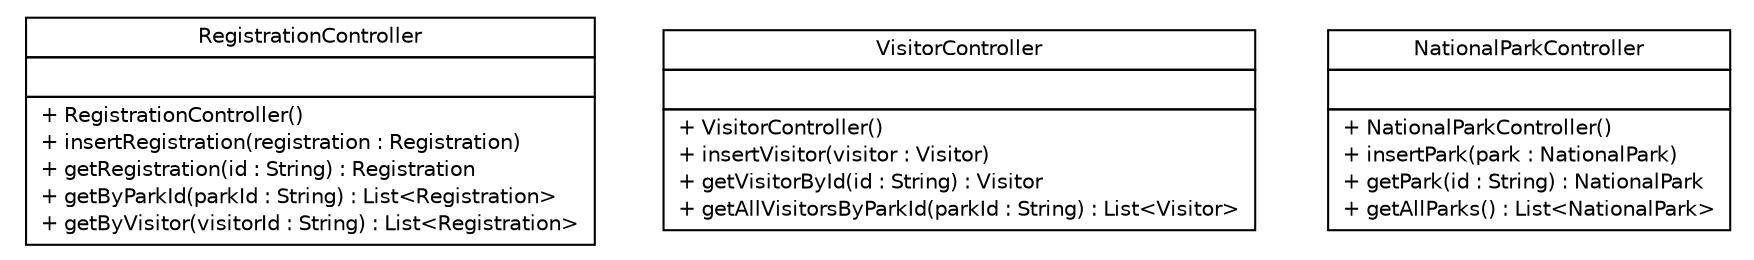 #!/usr/local/bin/dot
#
# Class diagram 
# Generated by UMLGraph version R5_6 (http://www.umlgraph.org/)
#

digraph G {
	edge [fontname="Helvetica",fontsize=10,labelfontname="Helvetica",labelfontsize=10];
	node [fontname="Helvetica",fontsize=10,shape=plaintext];
	nodesep=0.25;
	ranksep=0.5;
	// edu.easternct.csc231.nationalparks.models.controller.RegistrationController
	c79 [label=<<table title="edu.easternct.csc231.nationalparks.models.controller.RegistrationController" border="0" cellborder="1" cellspacing="0" cellpadding="2" port="p" href="./RegistrationController.html">
		<tr><td><table border="0" cellspacing="0" cellpadding="1">
<tr><td align="center" balign="center"> RegistrationController </td></tr>
		</table></td></tr>
		<tr><td><table border="0" cellspacing="0" cellpadding="1">
<tr><td align="left" balign="left">  </td></tr>
		</table></td></tr>
		<tr><td><table border="0" cellspacing="0" cellpadding="1">
<tr><td align="left" balign="left"> + RegistrationController() </td></tr>
<tr><td align="left" balign="left"> + insertRegistration(registration : Registration) </td></tr>
<tr><td align="left" balign="left"> + getRegistration(id : String) : Registration </td></tr>
<tr><td align="left" balign="left"> + getByParkId(parkId : String) : List&lt;Registration&gt; </td></tr>
<tr><td align="left" balign="left"> + getByVisitor(visitorId : String) : List&lt;Registration&gt; </td></tr>
		</table></td></tr>
		</table>>, URL="./RegistrationController.html", fontname="Helvetica", fontcolor="black", fontsize=10.0];
	// edu.easternct.csc231.nationalparks.models.controller.VisitorController
	c80 [label=<<table title="edu.easternct.csc231.nationalparks.models.controller.VisitorController" border="0" cellborder="1" cellspacing="0" cellpadding="2" port="p" href="./VisitorController.html">
		<tr><td><table border="0" cellspacing="0" cellpadding="1">
<tr><td align="center" balign="center"> VisitorController </td></tr>
		</table></td></tr>
		<tr><td><table border="0" cellspacing="0" cellpadding="1">
<tr><td align="left" balign="left">  </td></tr>
		</table></td></tr>
		<tr><td><table border="0" cellspacing="0" cellpadding="1">
<tr><td align="left" balign="left"> + VisitorController() </td></tr>
<tr><td align="left" balign="left"> + insertVisitor(visitor : Visitor) </td></tr>
<tr><td align="left" balign="left"> + getVisitorById(id : String) : Visitor </td></tr>
<tr><td align="left" balign="left"> + getAllVisitorsByParkId(parkId : String) : List&lt;Visitor&gt; </td></tr>
		</table></td></tr>
		</table>>, URL="./VisitorController.html", fontname="Helvetica", fontcolor="black", fontsize=10.0];
	// edu.easternct.csc231.nationalparks.models.controller.NationalParkController
	c81 [label=<<table title="edu.easternct.csc231.nationalparks.models.controller.NationalParkController" border="0" cellborder="1" cellspacing="0" cellpadding="2" port="p" href="./NationalParkController.html">
		<tr><td><table border="0" cellspacing="0" cellpadding="1">
<tr><td align="center" balign="center"> NationalParkController </td></tr>
		</table></td></tr>
		<tr><td><table border="0" cellspacing="0" cellpadding="1">
<tr><td align="left" balign="left">  </td></tr>
		</table></td></tr>
		<tr><td><table border="0" cellspacing="0" cellpadding="1">
<tr><td align="left" balign="left"> + NationalParkController() </td></tr>
<tr><td align="left" balign="left"> + insertPark(park : NationalPark) </td></tr>
<tr><td align="left" balign="left"> + getPark(id : String) : NationalPark </td></tr>
<tr><td align="left" balign="left"> + getAllParks() : List&lt;NationalPark&gt; </td></tr>
		</table></td></tr>
		</table>>, URL="./NationalParkController.html", fontname="Helvetica", fontcolor="black", fontsize=10.0];
}

